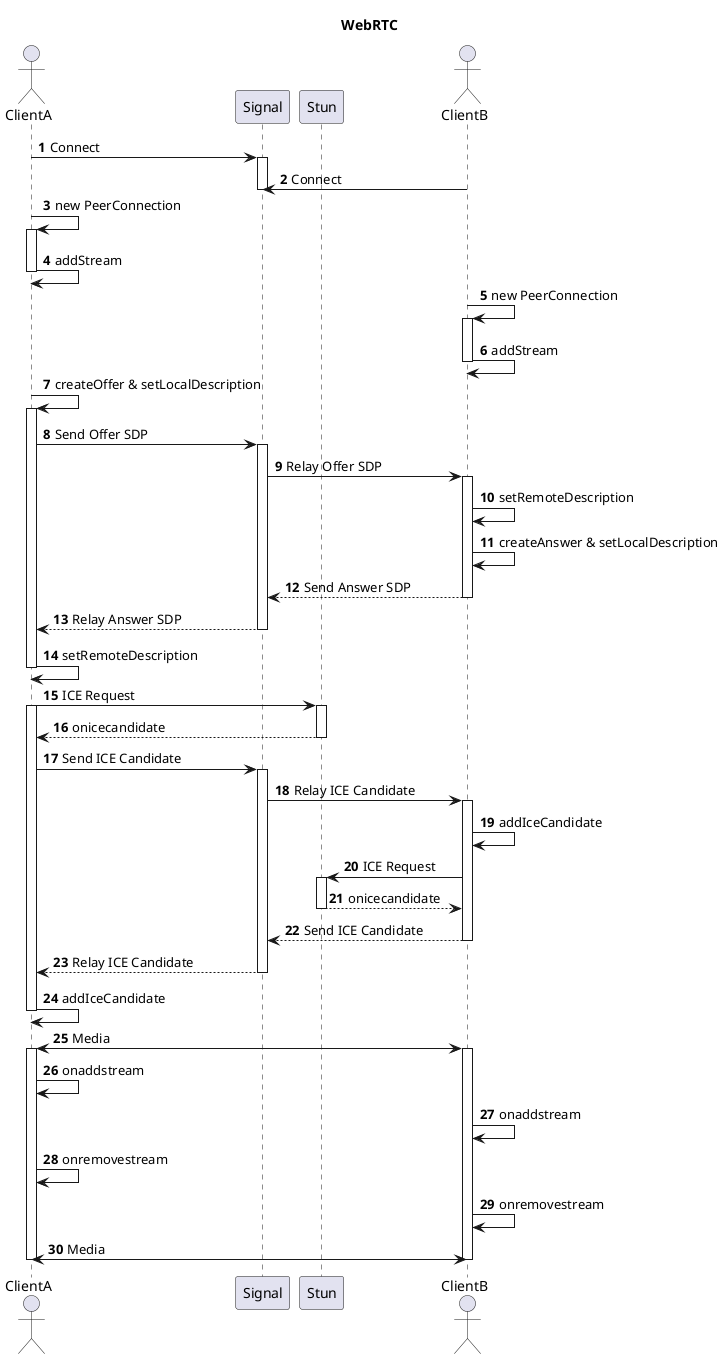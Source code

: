 @startuml

title WebRTC

actor ClientA as ClientA
participant "Signal" as Signal
participant "Stun" as Stun
actor ClientB as ClientB

autonumber

ClientA -> Signal: Connect
activate Signal
ClientB -> Signal: Connect
deactivate Signal

ClientA -> ClientA: new PeerConnection
activate ClientA
ClientA -> ClientA: addStream
deactivate ClientA

ClientB -> ClientB: new PeerConnection
activate ClientB
ClientB -> ClientB: addStream
deactivate ClientB

ClientA -> ClientA: createOffer & setLocalDescription
activate ClientA
ClientA -> Signal: Send Offer SDP
activate Signal
Signal -> ClientB: Relay Offer SDP
activate ClientB
ClientB -> ClientB: setRemoteDescription
ClientB -> ClientB: createAnswer & setLocalDescription
ClientB --> Signal: Send Answer SDP
deactivate ClientB
Signal --> ClientA: Relay Answer SDP
deactivate Signal
ClientA -> ClientA: setRemoteDescription
deactivate ClientA

ClientA -> Stun: ICE Request
activate ClientA
activate Stun
Stun --> ClientA: onicecandidate
deactivate Stun
ClientA -> Signal: Send ICE Candidate
activate Signal
Signal -> ClientB: Relay ICE Candidate
activate ClientB
ClientB -> ClientB: addIceCandidate
ClientB -> Stun: ICE Request
activate Stun
Stun --> ClientB: onicecandidate
deactivate Stun
ClientB--> Signal: Send ICE Candidate
deactivate ClientB
Signal --> ClientA: Relay ICE Candidate
deactivate Signal
ClientA -> ClientA: addIceCandidate
deactivate ClientA

ClientA <-> ClientB: Media
activate ClientA
activate ClientB
ClientA -> ClientA: onaddstream
ClientB -> ClientB: onaddstream
ClientA -> ClientA: onremovestream
ClientB -> ClientB: onremovestream
ClientA <-> ClientB: Media
deactivate ClientA
deactivate ClientB

@enduml